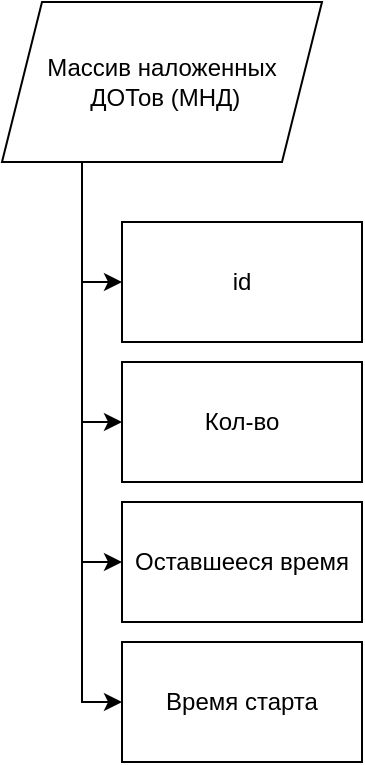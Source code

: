 <mxfile version="22.1.16" type="device">
  <diagram name="Страница — 1" id="R87gwawpsRX5DZW33Yvw">
    <mxGraphModel dx="73" dy="1023" grid="1" gridSize="10" guides="1" tooltips="1" connect="1" arrows="1" fold="1" page="1" pageScale="1" pageWidth="827" pageHeight="1169" math="0" shadow="0">
      <root>
        <mxCell id="0" />
        <mxCell id="1" parent="0" />
        <mxCell id="hZTHAR6i0K3fFT6IlkUh-379" value="Массив наложенных&lt;br&gt;&amp;nbsp;ДОТов&amp;nbsp;(МНД)" style="shape=parallelogram;perimeter=parallelogramPerimeter;whiteSpace=wrap;html=1;fixedSize=1;" vertex="1" parent="1">
          <mxGeometry x="1730" y="100" width="160" height="80" as="geometry" />
        </mxCell>
        <mxCell id="hZTHAR6i0K3fFT6IlkUh-380" value="id" style="rounded=0;whiteSpace=wrap;html=1;" vertex="1" parent="1">
          <mxGeometry x="1790" y="210" width="120" height="60" as="geometry" />
        </mxCell>
        <mxCell id="hZTHAR6i0K3fFT6IlkUh-381" style="edgeStyle=orthogonalEdgeStyle;rounded=0;orthogonalLoop=1;jettySize=auto;html=1;exitX=0.25;exitY=1;exitDx=0;exitDy=0;" edge="1" parent="1" source="hZTHAR6i0K3fFT6IlkUh-379" target="hZTHAR6i0K3fFT6IlkUh-380">
          <mxGeometry relative="1" as="geometry">
            <mxPoint x="1770" y="240" as="targetPoint" />
            <Array as="points">
              <mxPoint x="1770" y="240" />
            </Array>
          </mxGeometry>
        </mxCell>
        <mxCell id="hZTHAR6i0K3fFT6IlkUh-382" value="Кол-во" style="rounded=0;whiteSpace=wrap;html=1;" vertex="1" parent="1">
          <mxGeometry x="1790" y="280" width="120" height="60" as="geometry" />
        </mxCell>
        <mxCell id="hZTHAR6i0K3fFT6IlkUh-383" style="edgeStyle=orthogonalEdgeStyle;rounded=0;orthogonalLoop=1;jettySize=auto;html=1;exitX=0.25;exitY=1;exitDx=0;exitDy=0;entryX=0;entryY=0.5;entryDx=0;entryDy=0;" edge="1" parent="1" source="hZTHAR6i0K3fFT6IlkUh-379" target="hZTHAR6i0K3fFT6IlkUh-382">
          <mxGeometry relative="1" as="geometry" />
        </mxCell>
        <mxCell id="hZTHAR6i0K3fFT6IlkUh-384" value="Оставшееся время" style="rounded=0;whiteSpace=wrap;html=1;" vertex="1" parent="1">
          <mxGeometry x="1790" y="350" width="120" height="60" as="geometry" />
        </mxCell>
        <mxCell id="hZTHAR6i0K3fFT6IlkUh-385" style="edgeStyle=orthogonalEdgeStyle;rounded=0;orthogonalLoop=1;jettySize=auto;html=1;exitX=0.25;exitY=1;exitDx=0;exitDy=0;entryX=0;entryY=0.5;entryDx=0;entryDy=0;" edge="1" parent="1" source="hZTHAR6i0K3fFT6IlkUh-379" target="hZTHAR6i0K3fFT6IlkUh-384">
          <mxGeometry relative="1" as="geometry" />
        </mxCell>
        <mxCell id="hZTHAR6i0K3fFT6IlkUh-386" value="Время старта" style="rounded=0;whiteSpace=wrap;html=1;" vertex="1" parent="1">
          <mxGeometry x="1790" y="420" width="120" height="60" as="geometry" />
        </mxCell>
        <mxCell id="hZTHAR6i0K3fFT6IlkUh-387" style="edgeStyle=orthogonalEdgeStyle;rounded=0;orthogonalLoop=1;jettySize=auto;html=1;exitX=0.25;exitY=1;exitDx=0;exitDy=0;entryX=0;entryY=0.5;entryDx=0;entryDy=0;" edge="1" parent="1" source="hZTHAR6i0K3fFT6IlkUh-379" target="hZTHAR6i0K3fFT6IlkUh-386">
          <mxGeometry relative="1" as="geometry" />
        </mxCell>
      </root>
    </mxGraphModel>
  </diagram>
</mxfile>

